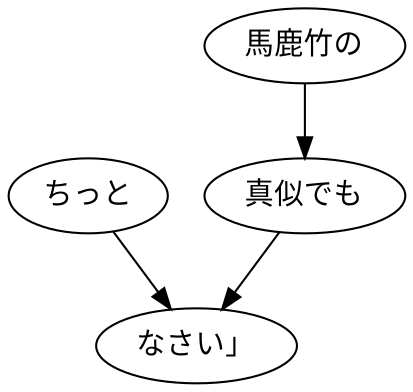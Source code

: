 digraph graph7142 {
	node0 [label="ちっと"];
	node1 [label="馬鹿竹の"];
	node2 [label="真似でも"];
	node3 [label="なさい」"];
	node0 -> node3;
	node1 -> node2;
	node2 -> node3;
}
